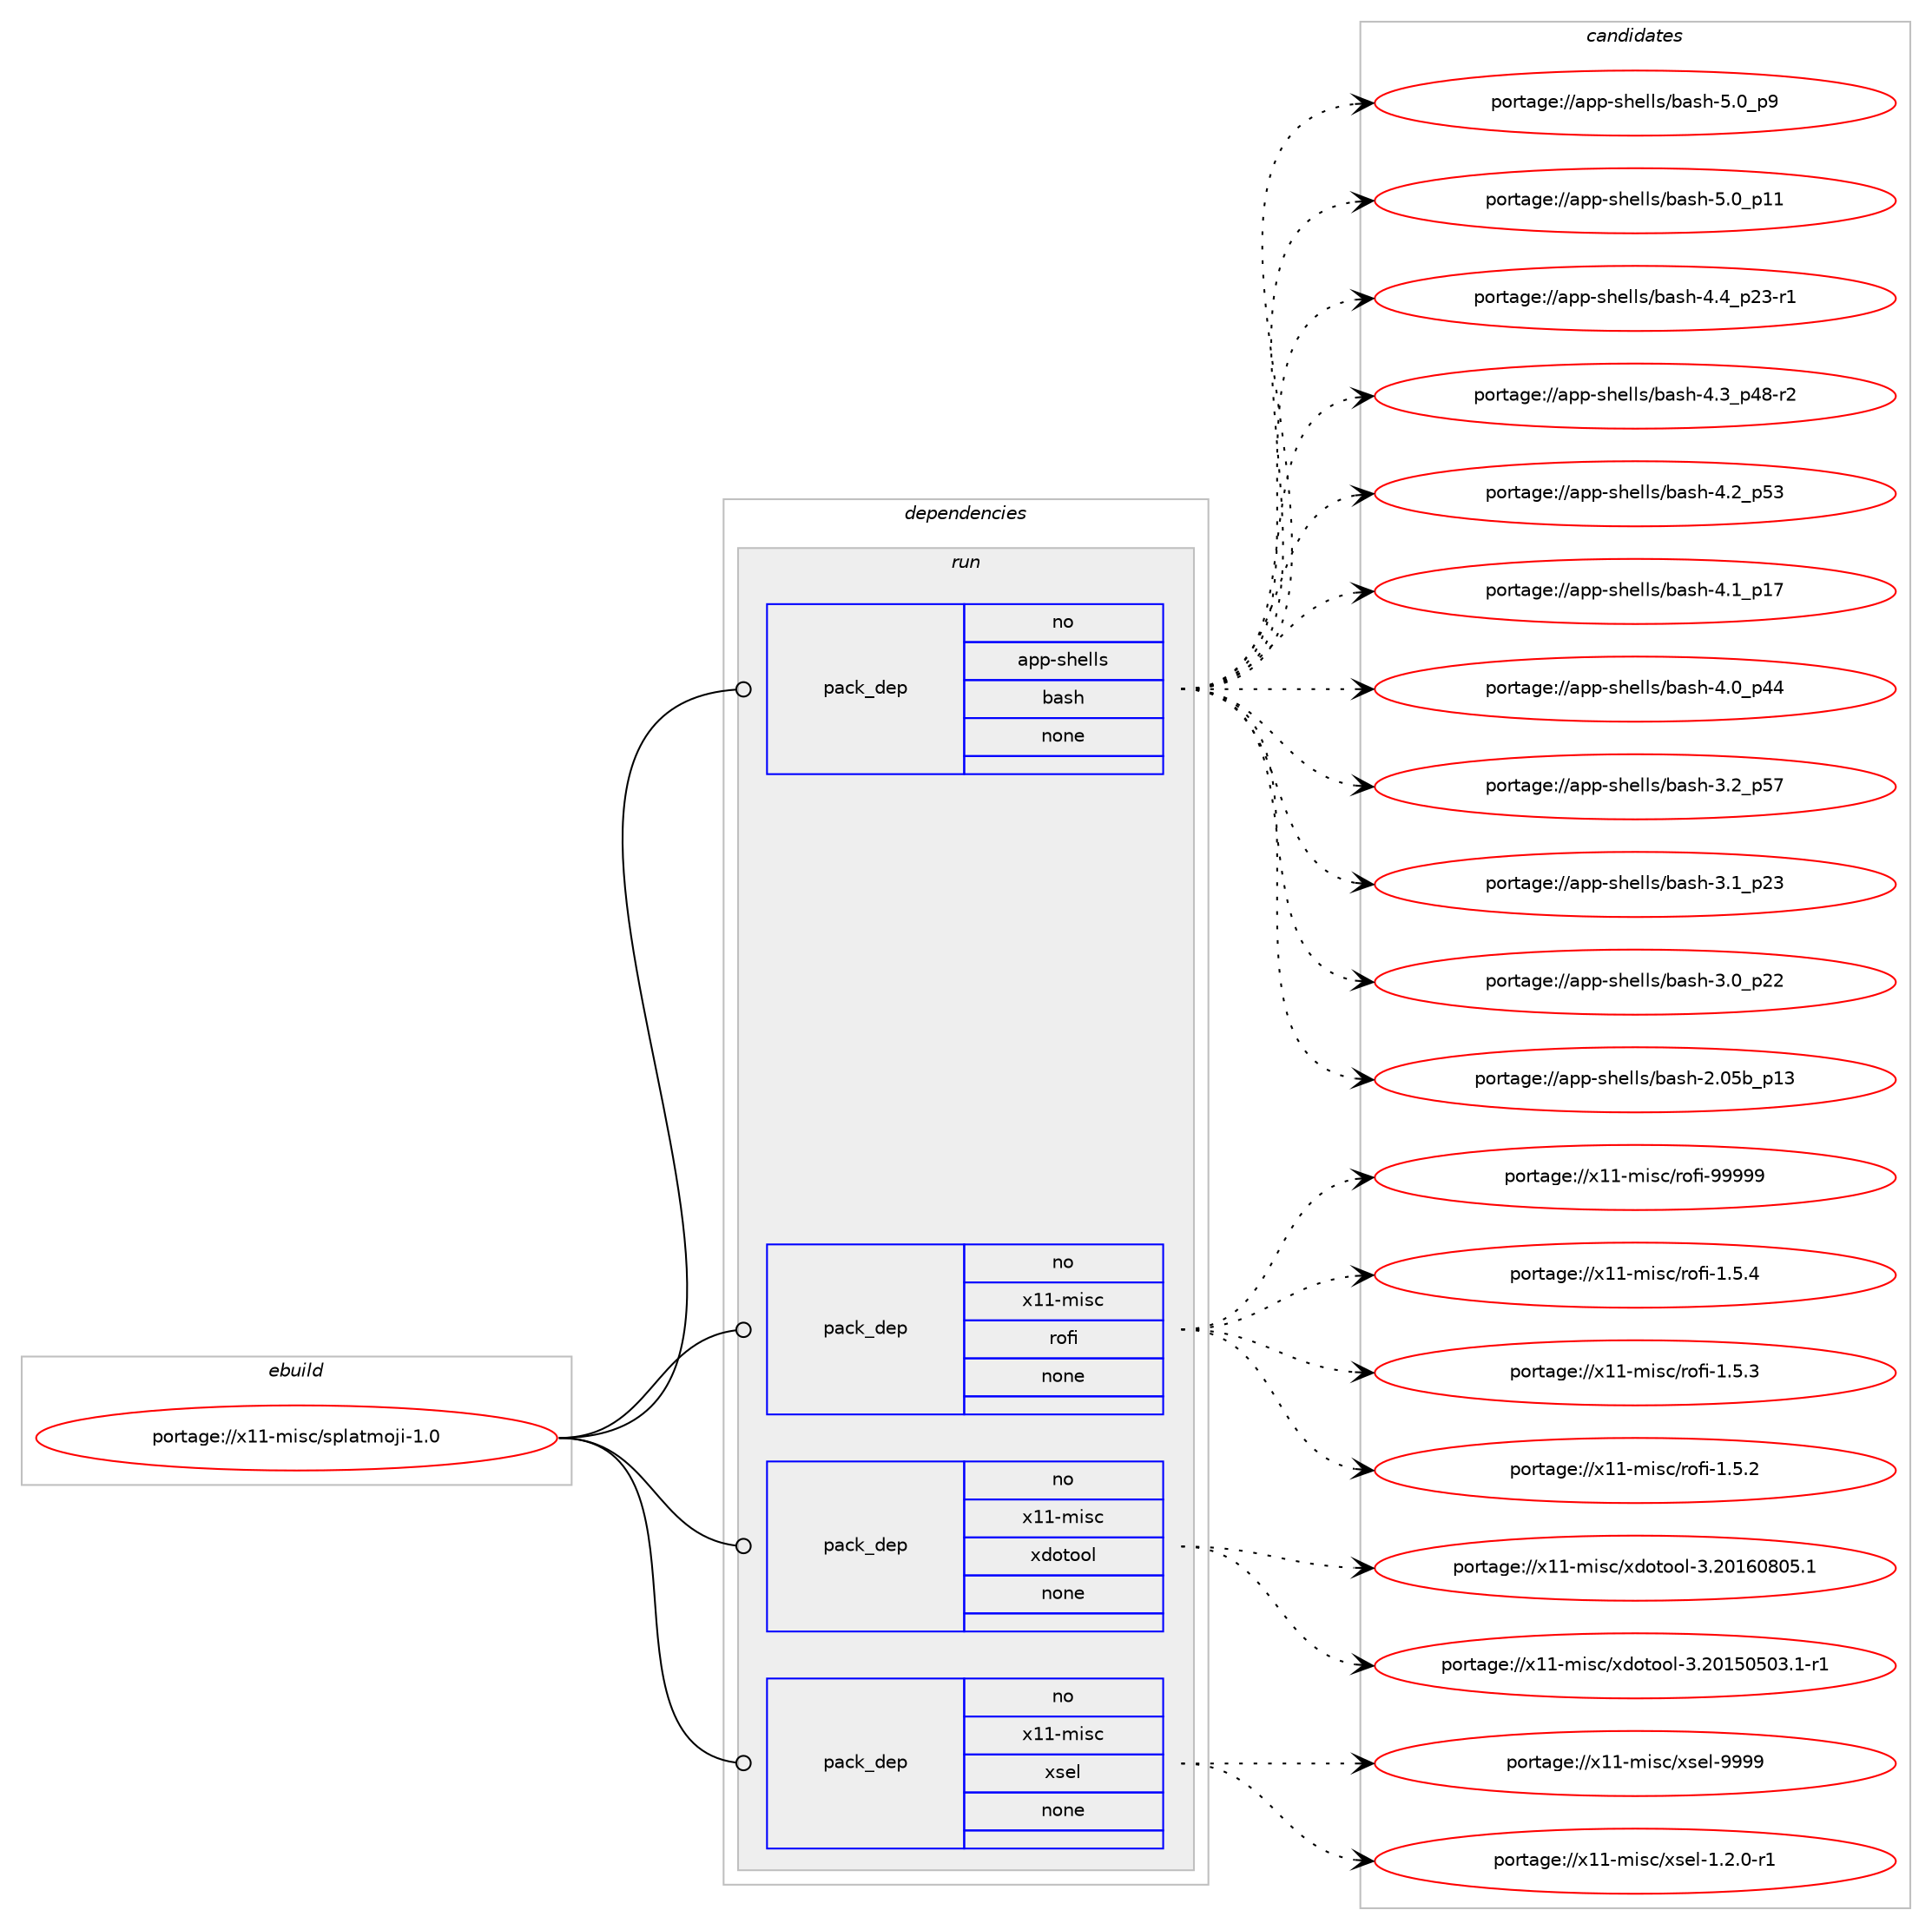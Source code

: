 digraph prolog {

# *************
# Graph options
# *************

newrank=true;
concentrate=true;
compound=true;
graph [rankdir=LR,fontname=Helvetica,fontsize=10,ranksep=1.5];#, ranksep=2.5, nodesep=0.2];
edge  [arrowhead=vee];
node  [fontname=Helvetica,fontsize=10];

# **********
# The ebuild
# **********

subgraph cluster_leftcol {
color=gray;
rank=same;
label=<<i>ebuild</i>>;
id [label="portage://x11-misc/splatmoji-1.0", color=red, width=4, href="../x11-misc/splatmoji-1.0.svg"];
}

# ****************
# The dependencies
# ****************

subgraph cluster_midcol {
color=gray;
label=<<i>dependencies</i>>;
subgraph cluster_compile {
fillcolor="#eeeeee";
style=filled;
label=<<i>compile</i>>;
}
subgraph cluster_compileandrun {
fillcolor="#eeeeee";
style=filled;
label=<<i>compile and run</i>>;
}
subgraph cluster_run {
fillcolor="#eeeeee";
style=filled;
label=<<i>run</i>>;
subgraph pack10720 {
dependency12818 [label=<<TABLE BORDER="0" CELLBORDER="1" CELLSPACING="0" CELLPADDING="4" WIDTH="220"><TR><TD ROWSPAN="6" CELLPADDING="30">pack_dep</TD></TR><TR><TD WIDTH="110">no</TD></TR><TR><TD>app-shells</TD></TR><TR><TD>bash</TD></TR><TR><TD>none</TD></TR><TR><TD></TD></TR></TABLE>>, shape=none, color=blue];
}
id:e -> dependency12818:w [weight=20,style="solid",arrowhead="odot"];
subgraph pack10721 {
dependency12819 [label=<<TABLE BORDER="0" CELLBORDER="1" CELLSPACING="0" CELLPADDING="4" WIDTH="220"><TR><TD ROWSPAN="6" CELLPADDING="30">pack_dep</TD></TR><TR><TD WIDTH="110">no</TD></TR><TR><TD>x11-misc</TD></TR><TR><TD>rofi</TD></TR><TR><TD>none</TD></TR><TR><TD></TD></TR></TABLE>>, shape=none, color=blue];
}
id:e -> dependency12819:w [weight=20,style="solid",arrowhead="odot"];
subgraph pack10722 {
dependency12820 [label=<<TABLE BORDER="0" CELLBORDER="1" CELLSPACING="0" CELLPADDING="4" WIDTH="220"><TR><TD ROWSPAN="6" CELLPADDING="30">pack_dep</TD></TR><TR><TD WIDTH="110">no</TD></TR><TR><TD>x11-misc</TD></TR><TR><TD>xdotool</TD></TR><TR><TD>none</TD></TR><TR><TD></TD></TR></TABLE>>, shape=none, color=blue];
}
id:e -> dependency12820:w [weight=20,style="solid",arrowhead="odot"];
subgraph pack10723 {
dependency12821 [label=<<TABLE BORDER="0" CELLBORDER="1" CELLSPACING="0" CELLPADDING="4" WIDTH="220"><TR><TD ROWSPAN="6" CELLPADDING="30">pack_dep</TD></TR><TR><TD WIDTH="110">no</TD></TR><TR><TD>x11-misc</TD></TR><TR><TD>xsel</TD></TR><TR><TD>none</TD></TR><TR><TD></TD></TR></TABLE>>, shape=none, color=blue];
}
id:e -> dependency12821:w [weight=20,style="solid",arrowhead="odot"];
}
}

# **************
# The candidates
# **************

subgraph cluster_choices {
rank=same;
color=gray;
label=<<i>candidates</i>>;

subgraph choice10720 {
color=black;
nodesep=1;
choice9711211245115104101108108115479897115104455346489511257 [label="portage://app-shells/bash-5.0_p9", color=red, width=4,href="../app-shells/bash-5.0_p9.svg"];
choice971121124511510410110810811547989711510445534648951124949 [label="portage://app-shells/bash-5.0_p11", color=red, width=4,href="../app-shells/bash-5.0_p11.svg"];
choice9711211245115104101108108115479897115104455246529511250514511449 [label="portage://app-shells/bash-4.4_p23-r1", color=red, width=4,href="../app-shells/bash-4.4_p23-r1.svg"];
choice9711211245115104101108108115479897115104455246519511252564511450 [label="portage://app-shells/bash-4.3_p48-r2", color=red, width=4,href="../app-shells/bash-4.3_p48-r2.svg"];
choice971121124511510410110810811547989711510445524650951125351 [label="portage://app-shells/bash-4.2_p53", color=red, width=4,href="../app-shells/bash-4.2_p53.svg"];
choice971121124511510410110810811547989711510445524649951124955 [label="portage://app-shells/bash-4.1_p17", color=red, width=4,href="../app-shells/bash-4.1_p17.svg"];
choice971121124511510410110810811547989711510445524648951125252 [label="portage://app-shells/bash-4.0_p44", color=red, width=4,href="../app-shells/bash-4.0_p44.svg"];
choice971121124511510410110810811547989711510445514650951125355 [label="portage://app-shells/bash-3.2_p57", color=red, width=4,href="../app-shells/bash-3.2_p57.svg"];
choice971121124511510410110810811547989711510445514649951125051 [label="portage://app-shells/bash-3.1_p23", color=red, width=4,href="../app-shells/bash-3.1_p23.svg"];
choice971121124511510410110810811547989711510445514648951125050 [label="portage://app-shells/bash-3.0_p22", color=red, width=4,href="../app-shells/bash-3.0_p22.svg"];
choice9711211245115104101108108115479897115104455046485398951124951 [label="portage://app-shells/bash-2.05b_p13", color=red, width=4,href="../app-shells/bash-2.05b_p13.svg"];
dependency12818:e -> choice9711211245115104101108108115479897115104455346489511257:w [style=dotted,weight="100"];
dependency12818:e -> choice971121124511510410110810811547989711510445534648951124949:w [style=dotted,weight="100"];
dependency12818:e -> choice9711211245115104101108108115479897115104455246529511250514511449:w [style=dotted,weight="100"];
dependency12818:e -> choice9711211245115104101108108115479897115104455246519511252564511450:w [style=dotted,weight="100"];
dependency12818:e -> choice971121124511510410110810811547989711510445524650951125351:w [style=dotted,weight="100"];
dependency12818:e -> choice971121124511510410110810811547989711510445524649951124955:w [style=dotted,weight="100"];
dependency12818:e -> choice971121124511510410110810811547989711510445524648951125252:w [style=dotted,weight="100"];
dependency12818:e -> choice971121124511510410110810811547989711510445514650951125355:w [style=dotted,weight="100"];
dependency12818:e -> choice971121124511510410110810811547989711510445514649951125051:w [style=dotted,weight="100"];
dependency12818:e -> choice971121124511510410110810811547989711510445514648951125050:w [style=dotted,weight="100"];
dependency12818:e -> choice9711211245115104101108108115479897115104455046485398951124951:w [style=dotted,weight="100"];
}
subgraph choice10721 {
color=black;
nodesep=1;
choice1204949451091051159947114111102105455757575757 [label="portage://x11-misc/rofi-99999", color=red, width=4,href="../x11-misc/rofi-99999.svg"];
choice1204949451091051159947114111102105454946534652 [label="portage://x11-misc/rofi-1.5.4", color=red, width=4,href="../x11-misc/rofi-1.5.4.svg"];
choice1204949451091051159947114111102105454946534651 [label="portage://x11-misc/rofi-1.5.3", color=red, width=4,href="../x11-misc/rofi-1.5.3.svg"];
choice1204949451091051159947114111102105454946534650 [label="portage://x11-misc/rofi-1.5.2", color=red, width=4,href="../x11-misc/rofi-1.5.2.svg"];
dependency12819:e -> choice1204949451091051159947114111102105455757575757:w [style=dotted,weight="100"];
dependency12819:e -> choice1204949451091051159947114111102105454946534652:w [style=dotted,weight="100"];
dependency12819:e -> choice1204949451091051159947114111102105454946534651:w [style=dotted,weight="100"];
dependency12819:e -> choice1204949451091051159947114111102105454946534650:w [style=dotted,weight="100"];
}
subgraph choice10722 {
color=black;
nodesep=1;
choice120494945109105115994712010011111611111110845514650484954485648534649 [label="portage://x11-misc/xdotool-3.20160805.1", color=red, width=4,href="../x11-misc/xdotool-3.20160805.1.svg"];
choice1204949451091051159947120100111116111111108455146504849534853485146494511449 [label="portage://x11-misc/xdotool-3.20150503.1-r1", color=red, width=4,href="../x11-misc/xdotool-3.20150503.1-r1.svg"];
dependency12820:e -> choice120494945109105115994712010011111611111110845514650484954485648534649:w [style=dotted,weight="100"];
dependency12820:e -> choice1204949451091051159947120100111116111111108455146504849534853485146494511449:w [style=dotted,weight="100"];
}
subgraph choice10723 {
color=black;
nodesep=1;
choice12049494510910511599471201151011084557575757 [label="portage://x11-misc/xsel-9999", color=red, width=4,href="../x11-misc/xsel-9999.svg"];
choice12049494510910511599471201151011084549465046484511449 [label="portage://x11-misc/xsel-1.2.0-r1", color=red, width=4,href="../x11-misc/xsel-1.2.0-r1.svg"];
dependency12821:e -> choice12049494510910511599471201151011084557575757:w [style=dotted,weight="100"];
dependency12821:e -> choice12049494510910511599471201151011084549465046484511449:w [style=dotted,weight="100"];
}
}

}
